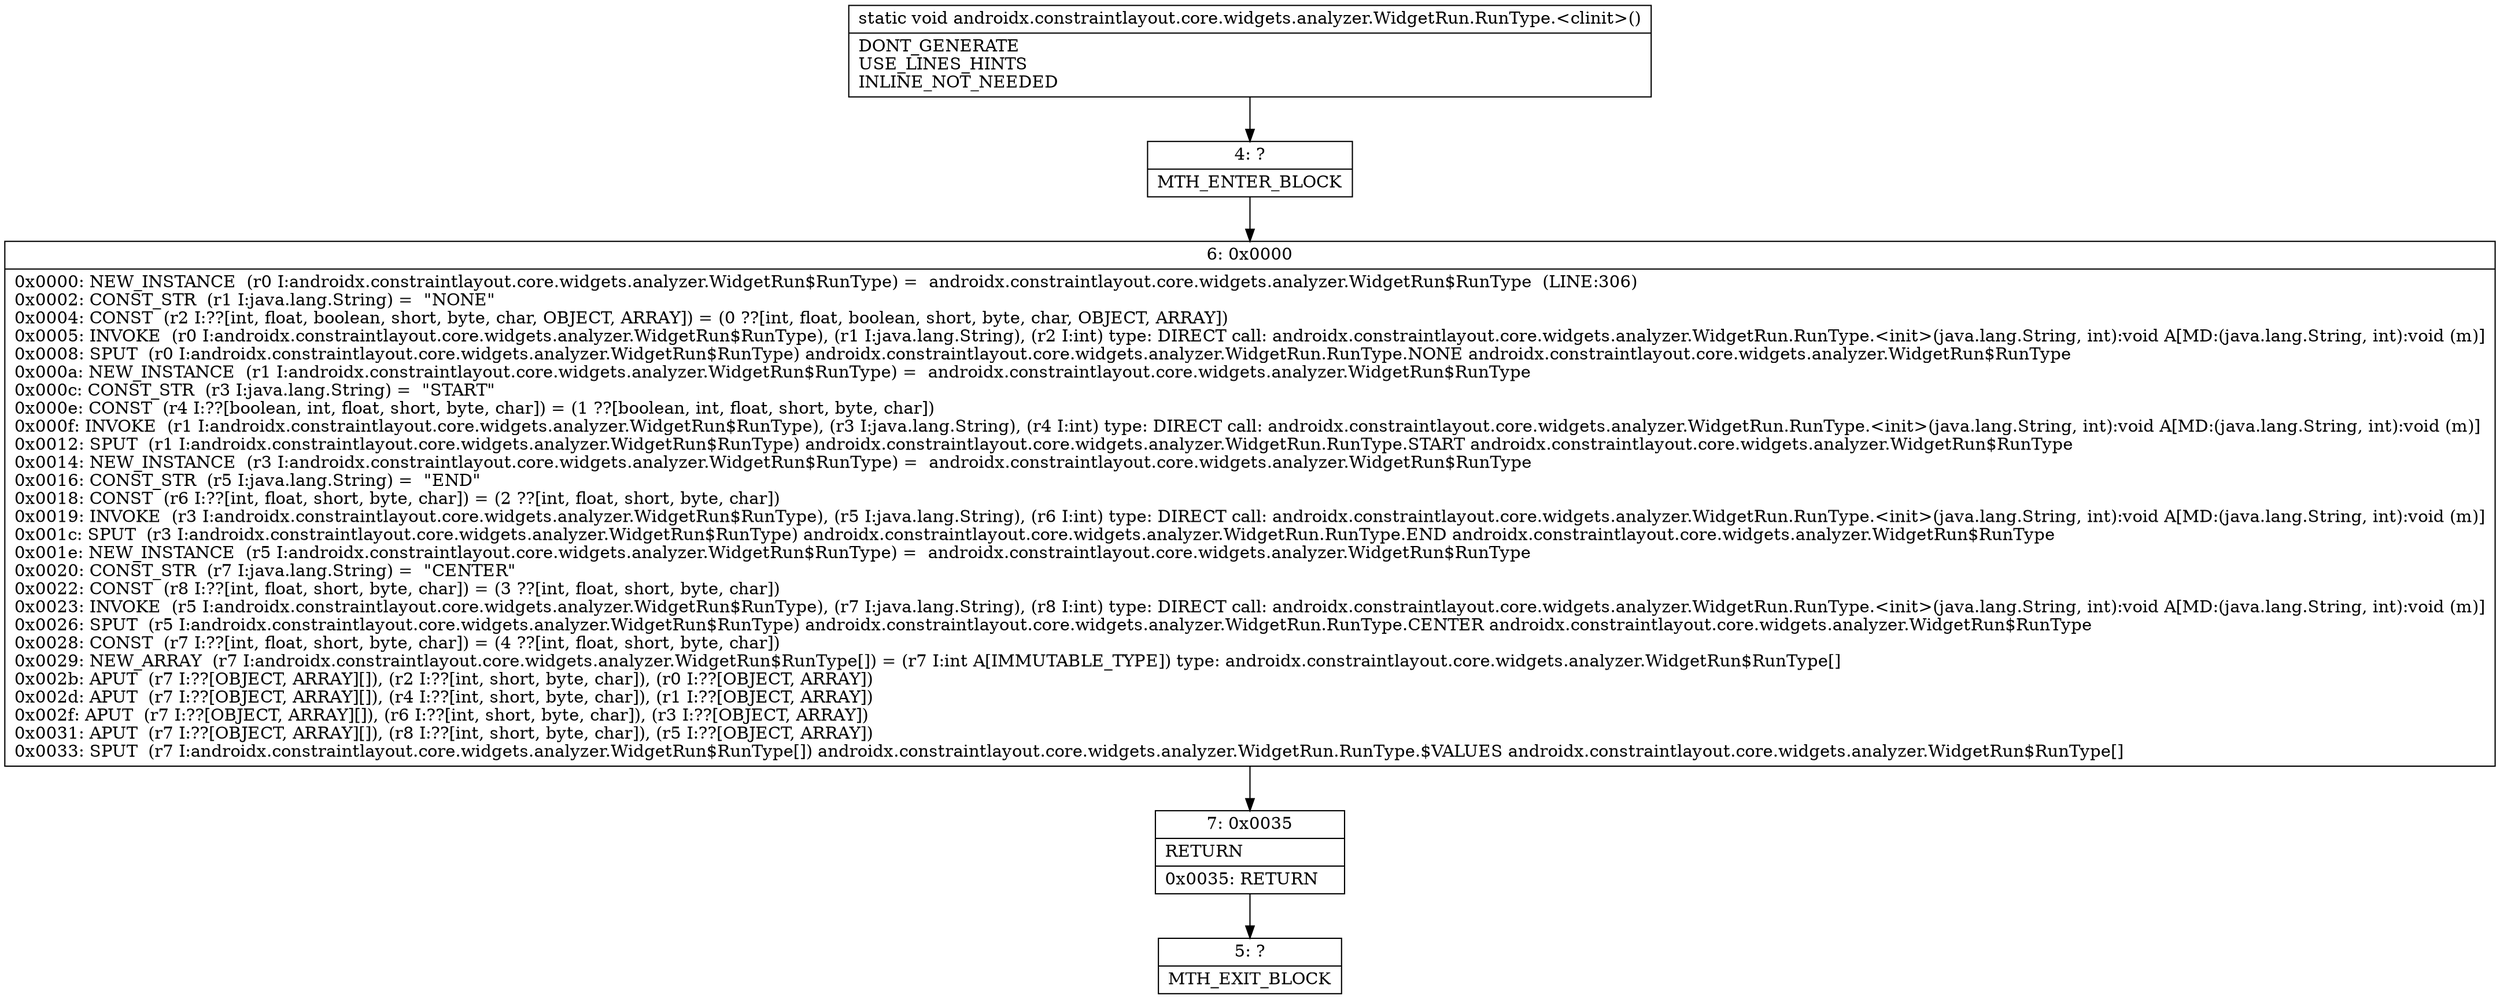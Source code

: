 digraph "CFG forandroidx.constraintlayout.core.widgets.analyzer.WidgetRun.RunType.\<clinit\>()V" {
Node_4 [shape=record,label="{4\:\ ?|MTH_ENTER_BLOCK\l}"];
Node_6 [shape=record,label="{6\:\ 0x0000|0x0000: NEW_INSTANCE  (r0 I:androidx.constraintlayout.core.widgets.analyzer.WidgetRun$RunType) =  androidx.constraintlayout.core.widgets.analyzer.WidgetRun$RunType  (LINE:306)\l0x0002: CONST_STR  (r1 I:java.lang.String) =  \"NONE\" \l0x0004: CONST  (r2 I:??[int, float, boolean, short, byte, char, OBJECT, ARRAY]) = (0 ??[int, float, boolean, short, byte, char, OBJECT, ARRAY]) \l0x0005: INVOKE  (r0 I:androidx.constraintlayout.core.widgets.analyzer.WidgetRun$RunType), (r1 I:java.lang.String), (r2 I:int) type: DIRECT call: androidx.constraintlayout.core.widgets.analyzer.WidgetRun.RunType.\<init\>(java.lang.String, int):void A[MD:(java.lang.String, int):void (m)]\l0x0008: SPUT  (r0 I:androidx.constraintlayout.core.widgets.analyzer.WidgetRun$RunType) androidx.constraintlayout.core.widgets.analyzer.WidgetRun.RunType.NONE androidx.constraintlayout.core.widgets.analyzer.WidgetRun$RunType \l0x000a: NEW_INSTANCE  (r1 I:androidx.constraintlayout.core.widgets.analyzer.WidgetRun$RunType) =  androidx.constraintlayout.core.widgets.analyzer.WidgetRun$RunType \l0x000c: CONST_STR  (r3 I:java.lang.String) =  \"START\" \l0x000e: CONST  (r4 I:??[boolean, int, float, short, byte, char]) = (1 ??[boolean, int, float, short, byte, char]) \l0x000f: INVOKE  (r1 I:androidx.constraintlayout.core.widgets.analyzer.WidgetRun$RunType), (r3 I:java.lang.String), (r4 I:int) type: DIRECT call: androidx.constraintlayout.core.widgets.analyzer.WidgetRun.RunType.\<init\>(java.lang.String, int):void A[MD:(java.lang.String, int):void (m)]\l0x0012: SPUT  (r1 I:androidx.constraintlayout.core.widgets.analyzer.WidgetRun$RunType) androidx.constraintlayout.core.widgets.analyzer.WidgetRun.RunType.START androidx.constraintlayout.core.widgets.analyzer.WidgetRun$RunType \l0x0014: NEW_INSTANCE  (r3 I:androidx.constraintlayout.core.widgets.analyzer.WidgetRun$RunType) =  androidx.constraintlayout.core.widgets.analyzer.WidgetRun$RunType \l0x0016: CONST_STR  (r5 I:java.lang.String) =  \"END\" \l0x0018: CONST  (r6 I:??[int, float, short, byte, char]) = (2 ??[int, float, short, byte, char]) \l0x0019: INVOKE  (r3 I:androidx.constraintlayout.core.widgets.analyzer.WidgetRun$RunType), (r5 I:java.lang.String), (r6 I:int) type: DIRECT call: androidx.constraintlayout.core.widgets.analyzer.WidgetRun.RunType.\<init\>(java.lang.String, int):void A[MD:(java.lang.String, int):void (m)]\l0x001c: SPUT  (r3 I:androidx.constraintlayout.core.widgets.analyzer.WidgetRun$RunType) androidx.constraintlayout.core.widgets.analyzer.WidgetRun.RunType.END androidx.constraintlayout.core.widgets.analyzer.WidgetRun$RunType \l0x001e: NEW_INSTANCE  (r5 I:androidx.constraintlayout.core.widgets.analyzer.WidgetRun$RunType) =  androidx.constraintlayout.core.widgets.analyzer.WidgetRun$RunType \l0x0020: CONST_STR  (r7 I:java.lang.String) =  \"CENTER\" \l0x0022: CONST  (r8 I:??[int, float, short, byte, char]) = (3 ??[int, float, short, byte, char]) \l0x0023: INVOKE  (r5 I:androidx.constraintlayout.core.widgets.analyzer.WidgetRun$RunType), (r7 I:java.lang.String), (r8 I:int) type: DIRECT call: androidx.constraintlayout.core.widgets.analyzer.WidgetRun.RunType.\<init\>(java.lang.String, int):void A[MD:(java.lang.String, int):void (m)]\l0x0026: SPUT  (r5 I:androidx.constraintlayout.core.widgets.analyzer.WidgetRun$RunType) androidx.constraintlayout.core.widgets.analyzer.WidgetRun.RunType.CENTER androidx.constraintlayout.core.widgets.analyzer.WidgetRun$RunType \l0x0028: CONST  (r7 I:??[int, float, short, byte, char]) = (4 ??[int, float, short, byte, char]) \l0x0029: NEW_ARRAY  (r7 I:androidx.constraintlayout.core.widgets.analyzer.WidgetRun$RunType[]) = (r7 I:int A[IMMUTABLE_TYPE]) type: androidx.constraintlayout.core.widgets.analyzer.WidgetRun$RunType[] \l0x002b: APUT  (r7 I:??[OBJECT, ARRAY][]), (r2 I:??[int, short, byte, char]), (r0 I:??[OBJECT, ARRAY]) \l0x002d: APUT  (r7 I:??[OBJECT, ARRAY][]), (r4 I:??[int, short, byte, char]), (r1 I:??[OBJECT, ARRAY]) \l0x002f: APUT  (r7 I:??[OBJECT, ARRAY][]), (r6 I:??[int, short, byte, char]), (r3 I:??[OBJECT, ARRAY]) \l0x0031: APUT  (r7 I:??[OBJECT, ARRAY][]), (r8 I:??[int, short, byte, char]), (r5 I:??[OBJECT, ARRAY]) \l0x0033: SPUT  (r7 I:androidx.constraintlayout.core.widgets.analyzer.WidgetRun$RunType[]) androidx.constraintlayout.core.widgets.analyzer.WidgetRun.RunType.$VALUES androidx.constraintlayout.core.widgets.analyzer.WidgetRun$RunType[] \l}"];
Node_7 [shape=record,label="{7\:\ 0x0035|RETURN\l|0x0035: RETURN   \l}"];
Node_5 [shape=record,label="{5\:\ ?|MTH_EXIT_BLOCK\l}"];
MethodNode[shape=record,label="{static void androidx.constraintlayout.core.widgets.analyzer.WidgetRun.RunType.\<clinit\>()  | DONT_GENERATE\lUSE_LINES_HINTS\lINLINE_NOT_NEEDED\l}"];
MethodNode -> Node_4;Node_4 -> Node_6;
Node_6 -> Node_7;
Node_7 -> Node_5;
}

